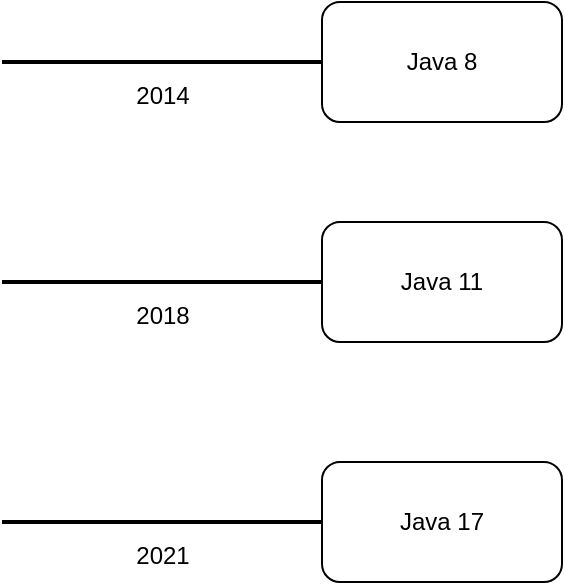 <mxfile version="24.4.8" type="device">
  <diagram name="第 1 页" id="8azy1sw91_0OaJBktoCq">
    <mxGraphModel dx="901" dy="674" grid="1" gridSize="10" guides="1" tooltips="1" connect="1" arrows="1" fold="1" page="1" pageScale="1" pageWidth="827" pageHeight="1169" math="0" shadow="0">
      <root>
        <mxCell id="0" />
        <mxCell id="1" parent="0" />
        <mxCell id="f71OTM7_OVYxFX9ep2ym-1" value="&lt;span&gt;Java 8&lt;/span&gt;" style="rounded=1;whiteSpace=wrap;html=1;" vertex="1" parent="1">
          <mxGeometry x="200" y="80" width="120" height="60" as="geometry" />
        </mxCell>
        <mxCell id="f71OTM7_OVYxFX9ep2ym-2" value="Java 11" style="rounded=1;whiteSpace=wrap;html=1;" vertex="1" parent="1">
          <mxGeometry x="200" y="190" width="120" height="60" as="geometry" />
        </mxCell>
        <mxCell id="f71OTM7_OVYxFX9ep2ym-3" value="Java 17" style="rounded=1;whiteSpace=wrap;html=1;" vertex="1" parent="1">
          <mxGeometry x="200" y="310" width="120" height="60" as="geometry" />
        </mxCell>
        <mxCell id="f71OTM7_OVYxFX9ep2ym-4" value="2014" style="line;strokeWidth=2;html=1;" vertex="1" parent="1">
          <mxGeometry x="40" y="105" width="160" height="10" as="geometry" />
        </mxCell>
        <mxCell id="f71OTM7_OVYxFX9ep2ym-5" value="2018" style="line;strokeWidth=2;html=1;" vertex="1" parent="1">
          <mxGeometry x="40" y="215" width="160" height="10" as="geometry" />
        </mxCell>
        <mxCell id="f71OTM7_OVYxFX9ep2ym-6" value="2021" style="line;strokeWidth=2;html=1;" vertex="1" parent="1">
          <mxGeometry x="40" y="335" width="160" height="10" as="geometry" />
        </mxCell>
      </root>
    </mxGraphModel>
  </diagram>
</mxfile>
